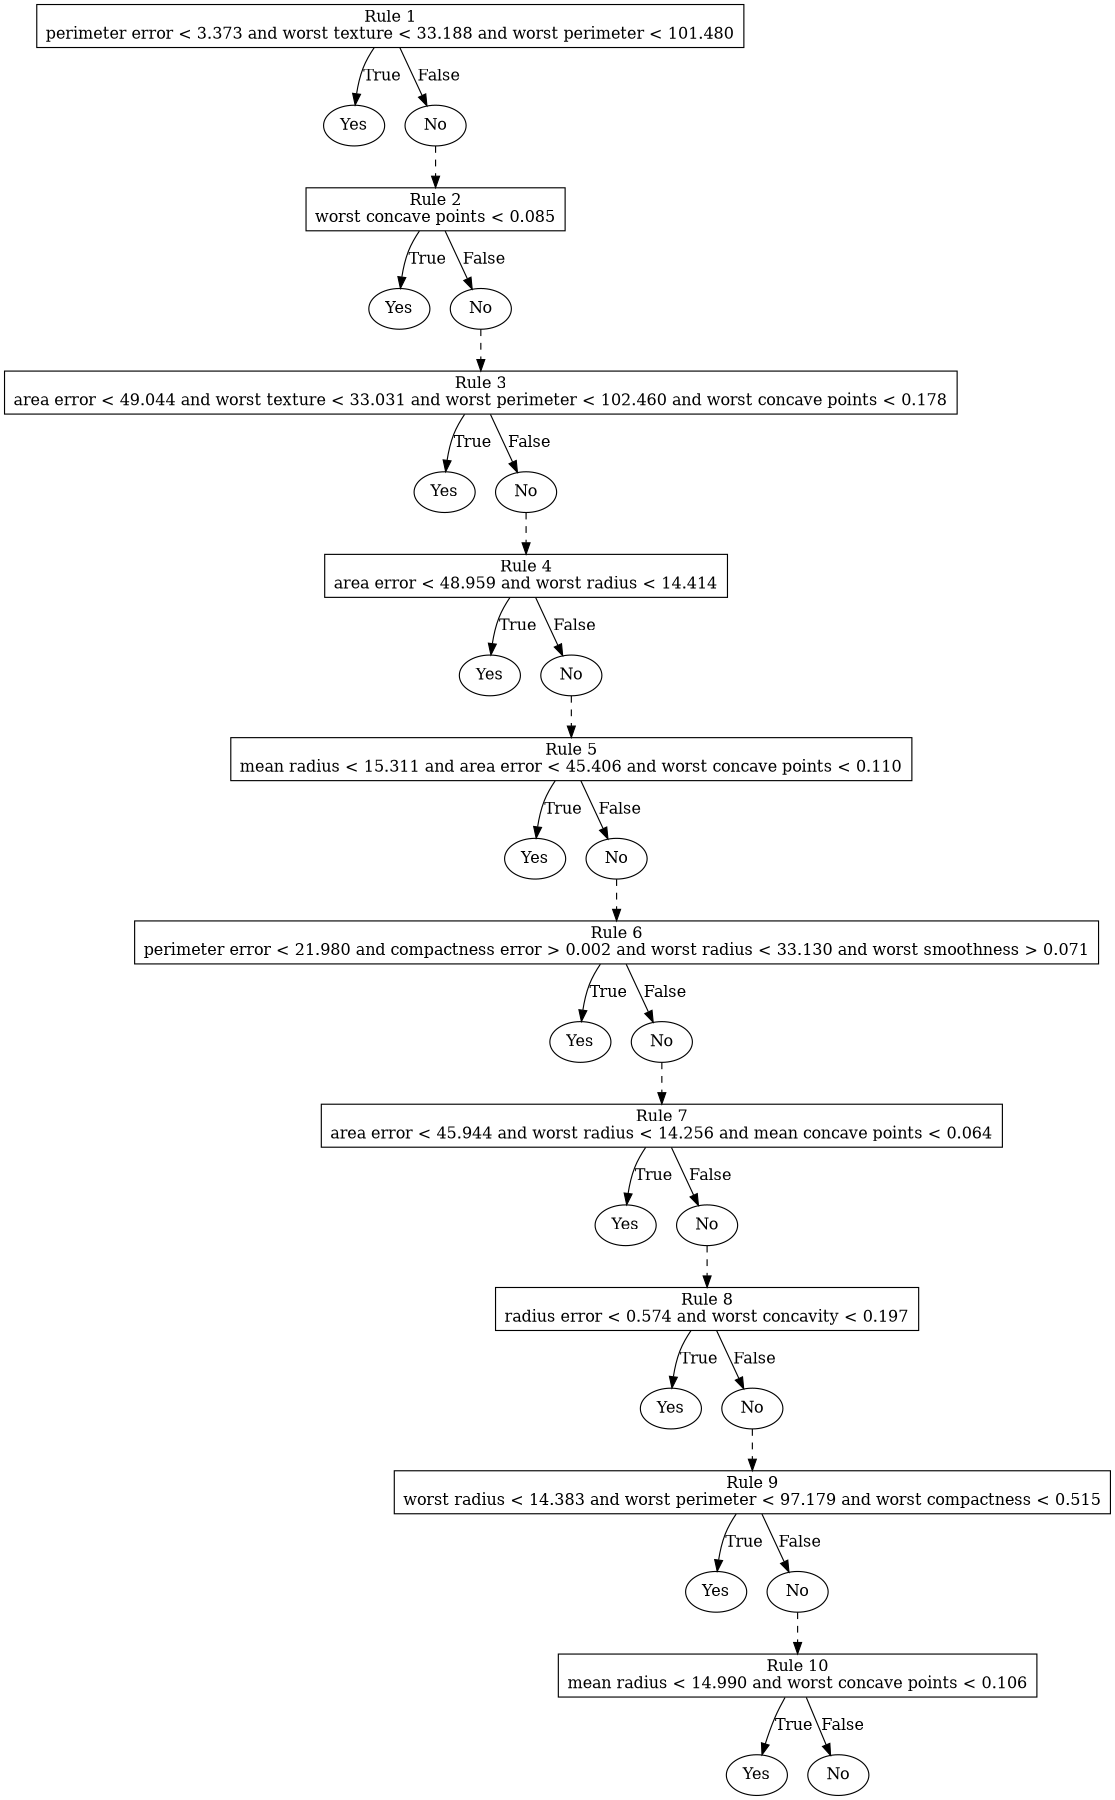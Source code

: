 // Slipper Model Decision Tree
digraph {
	rankdir=TB size="12,12"
	rule_0 [label="Rule 1
perimeter error < 3.373 and worst texture < 33.188 and worst perimeter < 101.480" shape=box]
	yes_0 [label=Yes shape=ellipse]
	no_0 [label=No shape=ellipse]
	rule_0 -> yes_0 [label=True]
	rule_0 -> no_0 [label=False]
	no_0 -> rule_1 [style=dashed]
	rule_1 [label="Rule 2
worst concave points < 0.085" shape=box]
	yes_1 [label=Yes shape=ellipse]
	no_1 [label=No shape=ellipse]
	rule_1 -> yes_1 [label=True]
	rule_1 -> no_1 [label=False]
	no_1 -> rule_2 [style=dashed]
	rule_2 [label="Rule 3
area error < 49.044 and worst texture < 33.031 and worst perimeter < 102.460 and worst concave points < 0.178" shape=box]
	yes_2 [label=Yes shape=ellipse]
	no_2 [label=No shape=ellipse]
	rule_2 -> yes_2 [label=True]
	rule_2 -> no_2 [label=False]
	no_2 -> rule_3 [style=dashed]
	rule_3 [label="Rule 4
area error < 48.959 and worst radius < 14.414" shape=box]
	yes_3 [label=Yes shape=ellipse]
	no_3 [label=No shape=ellipse]
	rule_3 -> yes_3 [label=True]
	rule_3 -> no_3 [label=False]
	no_3 -> rule_4 [style=dashed]
	rule_4 [label="Rule 5
mean radius < 15.311 and area error < 45.406 and worst concave points < 0.110" shape=box]
	yes_4 [label=Yes shape=ellipse]
	no_4 [label=No shape=ellipse]
	rule_4 -> yes_4 [label=True]
	rule_4 -> no_4 [label=False]
	no_4 -> rule_5 [style=dashed]
	rule_5 [label="Rule 6
perimeter error < 21.980 and compactness error > 0.002 and worst radius < 33.130 and worst smoothness > 0.071" shape=box]
	yes_5 [label=Yes shape=ellipse]
	no_5 [label=No shape=ellipse]
	rule_5 -> yes_5 [label=True]
	rule_5 -> no_5 [label=False]
	no_5 -> rule_6 [style=dashed]
	rule_6 [label="Rule 7
area error < 45.944 and worst radius < 14.256 and mean concave points < 0.064" shape=box]
	yes_6 [label=Yes shape=ellipse]
	no_6 [label=No shape=ellipse]
	rule_6 -> yes_6 [label=True]
	rule_6 -> no_6 [label=False]
	no_6 -> rule_7 [style=dashed]
	rule_7 [label="Rule 8
radius error < 0.574 and worst concavity < 0.197" shape=box]
	yes_7 [label=Yes shape=ellipse]
	no_7 [label=No shape=ellipse]
	rule_7 -> yes_7 [label=True]
	rule_7 -> no_7 [label=False]
	no_7 -> rule_8 [style=dashed]
	rule_8 [label="Rule 9
worst radius < 14.383 and worst perimeter < 97.179 and worst compactness < 0.515" shape=box]
	yes_8 [label=Yes shape=ellipse]
	no_8 [label=No shape=ellipse]
	rule_8 -> yes_8 [label=True]
	rule_8 -> no_8 [label=False]
	no_8 -> rule_9 [style=dashed]
	rule_9 [label="Rule 10
mean radius < 14.990 and worst concave points < 0.106" shape=box]
	yes_9 [label=Yes shape=ellipse]
	no_9 [label=No shape=ellipse]
	rule_9 -> yes_9 [label=True]
	rule_9 -> no_9 [label=False]
}
